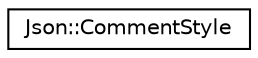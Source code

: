 digraph "类继承关系图"
{
 // LATEX_PDF_SIZE
  edge [fontname="Helvetica",fontsize="10",labelfontname="Helvetica",labelfontsize="10"];
  node [fontname="Helvetica",fontsize="10",shape=record];
  rankdir="LR";
  Node0 [label="Json::CommentStyle",height=0.2,width=0.4,color="black", fillcolor="white", style="filled",URL="$structJson_1_1CommentStyle.html",tooltip="Scoped enums are not available until C++11."];
}
